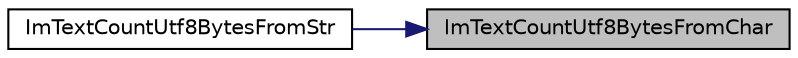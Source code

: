 digraph "ImTextCountUtf8BytesFromChar"
{
 // LATEX_PDF_SIZE
  edge [fontname="Helvetica",fontsize="10",labelfontname="Helvetica",labelfontsize="10"];
  node [fontname="Helvetica",fontsize="10",shape=record];
  rankdir="RL";
  Node1 [label="ImTextCountUtf8BytesFromChar",height=0.2,width=0.4,color="black", fillcolor="grey75", style="filled", fontcolor="black",tooltip=" "];
  Node1 -> Node2 [dir="back",color="midnightblue",fontsize="10",style="solid"];
  Node2 [label="ImTextCountUtf8BytesFromStr",height=0.2,width=0.4,color="black", fillcolor="white", style="filled",URL="$imgui_8cpp.html#ab0c1cae5ca2331c54681553722d0f72c",tooltip=" "];
}
